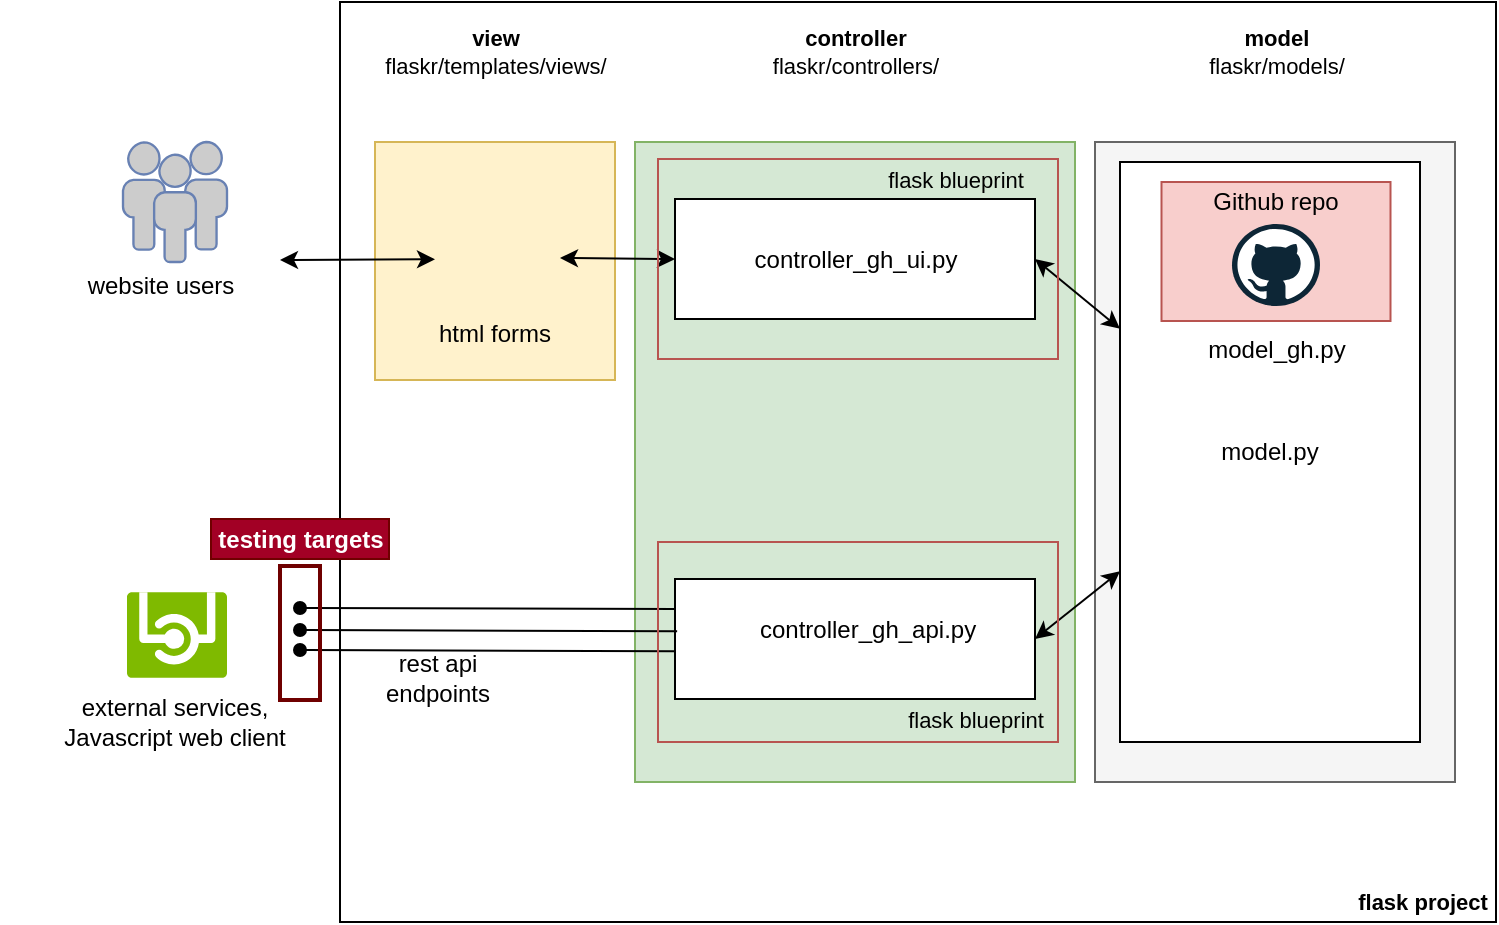 <mxfile version="13.5.7" type="device"><diagram name="Page-1" id="c7558073-3199-34d8-9f00-42111426c3f3"><mxGraphModel dx="981" dy="526" grid="1" gridSize="10" guides="1" tooltips="1" connect="1" arrows="1" fold="1" page="1" pageScale="1" pageWidth="826" pageHeight="1169" background="#ffffff" math="0" shadow="0"><root><mxCell id="0"/><mxCell id="1" parent="0"/><mxCell id="tYoqQa3HHZHfCJUs-alH-159" value="" style="rounded=0;whiteSpace=wrap;html=1;fontSize=11;align=left;" parent="1" vertex="1"><mxGeometry x="180" y="10" width="578" height="460" as="geometry"/></mxCell><mxCell id="3FisBvl0S3CEgMJpzKwe-5" value="" style="rounded=0;whiteSpace=wrap;html=1;fillColor=#d5e8d4;align=center;strokeColor=#82b366;" parent="1" vertex="1"><mxGeometry x="327.5" y="80" width="220" height="320" as="geometry"/></mxCell><mxCell id="tYoqQa3HHZHfCJUs-alH-147" value="" style="rounded=0;whiteSpace=wrap;html=1;fillColor=#f5f5f5;strokeColor=#666666;fontColor=#333333;" parent="1" vertex="1"><mxGeometry x="557.5" y="80" width="180" height="320" as="geometry"/></mxCell><mxCell id="tYoqQa3HHZHfCJUs-alH-143" value="model.py" style="rounded=0;whiteSpace=wrap;html=1;" parent="1" vertex="1"><mxGeometry x="570" y="90" width="150" height="290" as="geometry"/></mxCell><mxCell id="tHNKaAN67TEJuwnxTkTC-1" value="model_gh.py" style="rounded=0;whiteSpace=wrap;html=1;labelPosition=center;verticalLabelPosition=bottom;align=center;verticalAlign=top;fillColor=#f8cecc;strokeColor=#b85450;" vertex="1" parent="1"><mxGeometry x="590.75" y="100" width="114.5" height="69.5" as="geometry"/></mxCell><mxCell id="tYoqQa3HHZHfCJUs-alH-148" value="" style="rounded=0;whiteSpace=wrap;html=1;fillColor=#fff2cc;strokeColor=#d6b656;" parent="1" vertex="1"><mxGeometry x="197.5" y="80" width="120" height="119" as="geometry"/></mxCell><mxCell id="tYoqQa3HHZHfCJUs-alH-104" value="" style="rounded=0;whiteSpace=wrap;html=1;" parent="1" vertex="1"><mxGeometry x="347.5" y="108.5" width="180" height="60" as="geometry"/></mxCell><mxCell id="tYoqQa3HHZHfCJUs-alH-105" value="" style="rounded=0;whiteSpace=wrap;html=1;" parent="1" vertex="1"><mxGeometry x="347.5" y="298.5" width="180" height="60" as="geometry"/></mxCell><mxCell id="tYoqQa3HHZHfCJUs-alH-116" value="" style="endArrow=classic;startArrow=classic;html=1;exitX=1;exitY=0.5;exitDx=0;exitDy=0;" parent="1" source="tYoqQa3HHZHfCJUs-alH-105" target="tYoqQa3HHZHfCJUs-alH-143" edge="1"><mxGeometry width="50" height="50" relative="1" as="geometry"><mxPoint x="377.5" y="308.5" as="sourcePoint"/><mxPoint x="437.5" y="252.5" as="targetPoint"/></mxGeometry></mxCell><mxCell id="tYoqQa3HHZHfCJUs-alH-118" value="html forms&lt;br&gt;" style="text;html=1;strokeColor=none;fillColor=none;align=center;verticalAlign=middle;whiteSpace=wrap;rounded=0;" parent="1" vertex="1"><mxGeometry x="208" y="162" width="99" height="28" as="geometry"/></mxCell><mxCell id="tYoqQa3HHZHfCJUs-alH-120" value="rest api endpoints&lt;br&gt;" style="text;html=1;strokeColor=none;fillColor=none;align=center;verticalAlign=middle;whiteSpace=wrap;rounded=0;" parent="1" vertex="1"><mxGeometry x="189" y="338" width="80" height="20" as="geometry"/></mxCell><mxCell id="tYoqQa3HHZHfCJUs-alH-122" value="&lt;span style=&quot;font-size: 11px&quot;&gt;&lt;b&gt;model&lt;/b&gt;&lt;br&gt;flaskr/models/&lt;br&gt;&lt;/span&gt;" style="text;html=1;strokeColor=none;fillColor=none;align=center;verticalAlign=middle;whiteSpace=wrap;rounded=0;fontSize=11;" parent="1" vertex="1"><mxGeometry x="557.5" y="10" width="181" height="49" as="geometry"/></mxCell><mxCell id="tYoqQa3HHZHfCJUs-alH-123" value="controller_gh_api.py" style="text;html=1;strokeColor=none;fillColor=none;align=left;verticalAlign=middle;whiteSpace=wrap;rounded=0;" parent="1" vertex="1"><mxGeometry x="387.5" y="314" width="40" height="20" as="geometry"/></mxCell><mxCell id="tYoqQa3HHZHfCJUs-alH-125" value="controller_gh_ui.py" style="text;html=1;strokeColor=none;fillColor=none;align=center;verticalAlign=middle;whiteSpace=wrap;rounded=0;" parent="1" vertex="1"><mxGeometry x="417.5" y="128.5" width="40" height="20" as="geometry"/></mxCell><mxCell id="tYoqQa3HHZHfCJUs-alH-133" value="" style="endArrow=classic;startArrow=classic;html=1;entryX=1;entryY=0.5;entryDx=0;entryDy=0;" parent="1" source="tYoqQa3HHZHfCJUs-alH-143" target="tYoqQa3HHZHfCJUs-alH-104" edge="1"><mxGeometry width="50" height="50" relative="1" as="geometry"><mxPoint x="437.5" y="208.5" as="sourcePoint"/><mxPoint x="217.5" y="258.5" as="targetPoint"/></mxGeometry></mxCell><mxCell id="tYoqQa3HHZHfCJUs-alH-134" value="controller&lt;br&gt;&lt;span style=&quot;font-weight: normal&quot;&gt;flaskr/controllers/&lt;/span&gt;&lt;br&gt;" style="text;html=1;strokeColor=none;fillColor=none;align=center;verticalAlign=middle;whiteSpace=wrap;rounded=0;fontStyle=1;fontSize=11;" parent="1" vertex="1"><mxGeometry x="337.5" y="10" width="200" height="49" as="geometry"/></mxCell><mxCell id="tYoqQa3HHZHfCJUs-alH-140" value="" style="shape=image;html=1;verticalAlign=top;verticalLabelPosition=bottom;labelBackgroundColor=#ffffff;imageAspect=0;aspect=fixed;image=https://cdn1.iconfinder.com/data/icons/google_jfk_icons_by_carlosjj/128/forms.png" parent="1" vertex="1"><mxGeometry x="227.5" y="108.5" width="60" height="60" as="geometry"/></mxCell><mxCell id="tYoqQa3HHZHfCJUs-alH-142" value="" style="endArrow=classic;startArrow=classic;html=1;entryX=0;entryY=0.5;entryDx=0;entryDy=0;" parent="1" target="tYoqQa3HHZHfCJUs-alH-104" edge="1"><mxGeometry width="50" height="50" relative="1" as="geometry"><mxPoint x="290" y="138" as="sourcePoint"/><mxPoint x="337.5" y="98.5" as="targetPoint"/></mxGeometry></mxCell><mxCell id="tYoqQa3HHZHfCJUs-alH-144" value="" style="aspect=fixed;html=1;perimeter=none;align=center;shadow=0;dashed=0;image;fontSize=12;image=img/lib/mscae/API.svg;" parent="1" vertex="1"><mxGeometry x="73.5" y="305" width="50" height="43" as="geometry"/></mxCell><mxCell id="tYoqQa3HHZHfCJUs-alH-149" value="view &lt;br style=&quot;font-size: 11px&quot;&gt;&lt;span style=&quot;font-weight: normal&quot;&gt;flaskr/templates/views/&lt;/span&gt;" style="text;html=1;strokeColor=none;fillColor=none;align=center;verticalAlign=middle;whiteSpace=wrap;rounded=0;fontStyle=1;fontSize=11;" parent="1" vertex="1"><mxGeometry x="197.5" y="10" width="120" height="49" as="geometry"/></mxCell><mxCell id="tYoqQa3HHZHfCJUs-alH-158" value="flask blueprint&lt;br&gt;" style="text;html=1;strokeColor=none;fillColor=none;align=center;verticalAlign=middle;whiteSpace=wrap;rounded=0;fontSize=11;" parent="1" vertex="1"><mxGeometry x="457.5" y="358.5" width="80" height="20" as="geometry"/></mxCell><mxCell id="tYoqQa3HHZHfCJUs-alH-161" value="flask project" style="text;html=1;strokeColor=none;fillColor=none;align=center;verticalAlign=middle;whiteSpace=wrap;rounded=0;fontSize=11;fontStyle=1" parent="1" vertex="1"><mxGeometry x="687" y="450" width="69" height="20" as="geometry"/></mxCell><mxCell id="1tdV8wcAqMyDj6nGrBGG-4" value="" style="endArrow=none;html=1;entryX=0;entryY=0.25;entryDx=0;entryDy=0;strokeWidth=1;comic=0;startArrow=oval;startFill=1;" parent="1" target="tYoqQa3HHZHfCJUs-alH-105" edge="1"><mxGeometry width="50" height="50" relative="1" as="geometry"><mxPoint x="160" y="313" as="sourcePoint"/><mxPoint x="195" y="650" as="targetPoint"/></mxGeometry></mxCell><mxCell id="1tdV8wcAqMyDj6nGrBGG-5" value="" style="endArrow=none;html=1;strokeWidth=1;comic=0;startArrow=oval;startFill=1;entryX=0.006;entryY=0.436;entryDx=0;entryDy=0;entryPerimeter=0;" parent="1" target="tYoqQa3HHZHfCJUs-alH-105" edge="1"><mxGeometry width="50" height="50" relative="1" as="geometry"><mxPoint x="160" y="324" as="sourcePoint"/><mxPoint x="260" y="324" as="targetPoint"/></mxGeometry></mxCell><mxCell id="1tdV8wcAqMyDj6nGrBGG-6" value="" style="endArrow=none;html=1;strokeWidth=1;comic=0;startArrow=oval;startFill=1;entryX=0.001;entryY=0.603;entryDx=0;entryDy=0;entryPerimeter=0;" parent="1" target="tYoqQa3HHZHfCJUs-alH-105" edge="1"><mxGeometry width="50" height="50" relative="1" as="geometry"><mxPoint x="160" y="334" as="sourcePoint"/><mxPoint x="260" y="334" as="targetPoint"/></mxGeometry></mxCell><mxCell id="1tdV8wcAqMyDj6nGrBGG-8" value="" style="dashed=0;outlineConnect=0;html=1;align=center;labelPosition=center;verticalLabelPosition=bottom;verticalAlign=top;shape=mxgraph.weblogos.github" parent="1" vertex="1"><mxGeometry x="626" y="121" width="44" height="41" as="geometry"/></mxCell><mxCell id="1tdV8wcAqMyDj6nGrBGG-11" value="external services,&lt;br&gt;Javascript web client" style="text;html=1;strokeColor=none;fillColor=none;align=center;verticalAlign=middle;whiteSpace=wrap;rounded=0;" parent="1" vertex="1"><mxGeometry x="10" y="360" width="175" height="20" as="geometry"/></mxCell><mxCell id="tYoqQa3HHZHfCJUs-alH-156" value="" style="rounded=0;whiteSpace=wrap;html=1;fontSize=11;align=left;fillColor=none;strokeColor=#b85450;" parent="1" vertex="1"><mxGeometry x="339" y="280" width="200" height="100" as="geometry"/></mxCell><mxCell id="3FisBvl0S3CEgMJpzKwe-4" value="flask blueprint&lt;br&gt;" style="text;html=1;strokeColor=none;fillColor=none;align=center;verticalAlign=middle;whiteSpace=wrap;rounded=0;fontSize=11;" parent="1" vertex="1"><mxGeometry x="447.5" y="88.5" width="80" height="20" as="geometry"/></mxCell><mxCell id="3FisBvl0S3CEgMJpzKwe-6" value="Github repo&lt;br&gt;" style="text;html=1;strokeColor=none;fillColor=none;align=center;verticalAlign=middle;whiteSpace=wrap;rounded=0;" parent="1" vertex="1"><mxGeometry x="608" y="100" width="80" height="20" as="geometry"/></mxCell><mxCell id="iqhaOQs_y-p2RQHQHpPb-1" value="" style="fontColor=#0066CC;verticalAlign=top;verticalLabelPosition=bottom;labelPosition=center;align=center;html=1;outlineConnect=0;fillColor=#CCCCCC;strokeColor=#6881B3;gradientColor=none;gradientDirection=north;strokeWidth=2;shape=mxgraph.networks.users;" parent="1" vertex="1"><mxGeometry x="71.5" y="80" width="52" height="60" as="geometry"/></mxCell><mxCell id="iqhaOQs_y-p2RQHQHpPb-2" value="website users" style="text;html=1;strokeColor=none;fillColor=none;align=center;verticalAlign=middle;whiteSpace=wrap;rounded=0;" parent="1" vertex="1"><mxGeometry x="40.5" y="142" width="99" height="20" as="geometry"/></mxCell><mxCell id="iqhaOQs_y-p2RQHQHpPb-5" value="" style="endArrow=classic;startArrow=classic;html=1;" parent="1" target="tYoqQa3HHZHfCJUs-alH-140" edge="1"><mxGeometry width="50" height="50" relative="1" as="geometry"><mxPoint x="150" y="139" as="sourcePoint"/><mxPoint x="110" y="190" as="targetPoint"/></mxGeometry></mxCell><mxCell id="yCfuJDBDDUECrVRQynfT-1" value="" style="rounded=0;whiteSpace=wrap;html=1;fillColor=none;strokeColor=#6F0000;fontColor=#ffffff;strokeWidth=2;" parent="1" vertex="1"><mxGeometry x="150" y="292" width="20" height="67" as="geometry"/></mxCell><mxCell id="yCfuJDBDDUECrVRQynfT-4" value="testing targets&lt;br&gt;" style="text;html=1;strokeColor=#6F0000;fillColor=#a20025;align=center;verticalAlign=middle;whiteSpace=wrap;rounded=0;fontStyle=1;fontColor=#ffffff;" parent="1" vertex="1"><mxGeometry x="115.5" y="268.5" width="89" height="20" as="geometry"/></mxCell><mxCell id="3FisBvl0S3CEgMJpzKwe-3" value="" style="rounded=0;whiteSpace=wrap;html=1;fontSize=11;align=center;fillColor=none;strokeColor=#b85450;labelPosition=center;verticalLabelPosition=top;verticalAlign=bottom;" parent="1" vertex="1"><mxGeometry x="339" y="88.5" width="200" height="100" as="geometry"/></mxCell></root></mxGraphModel></diagram></mxfile>